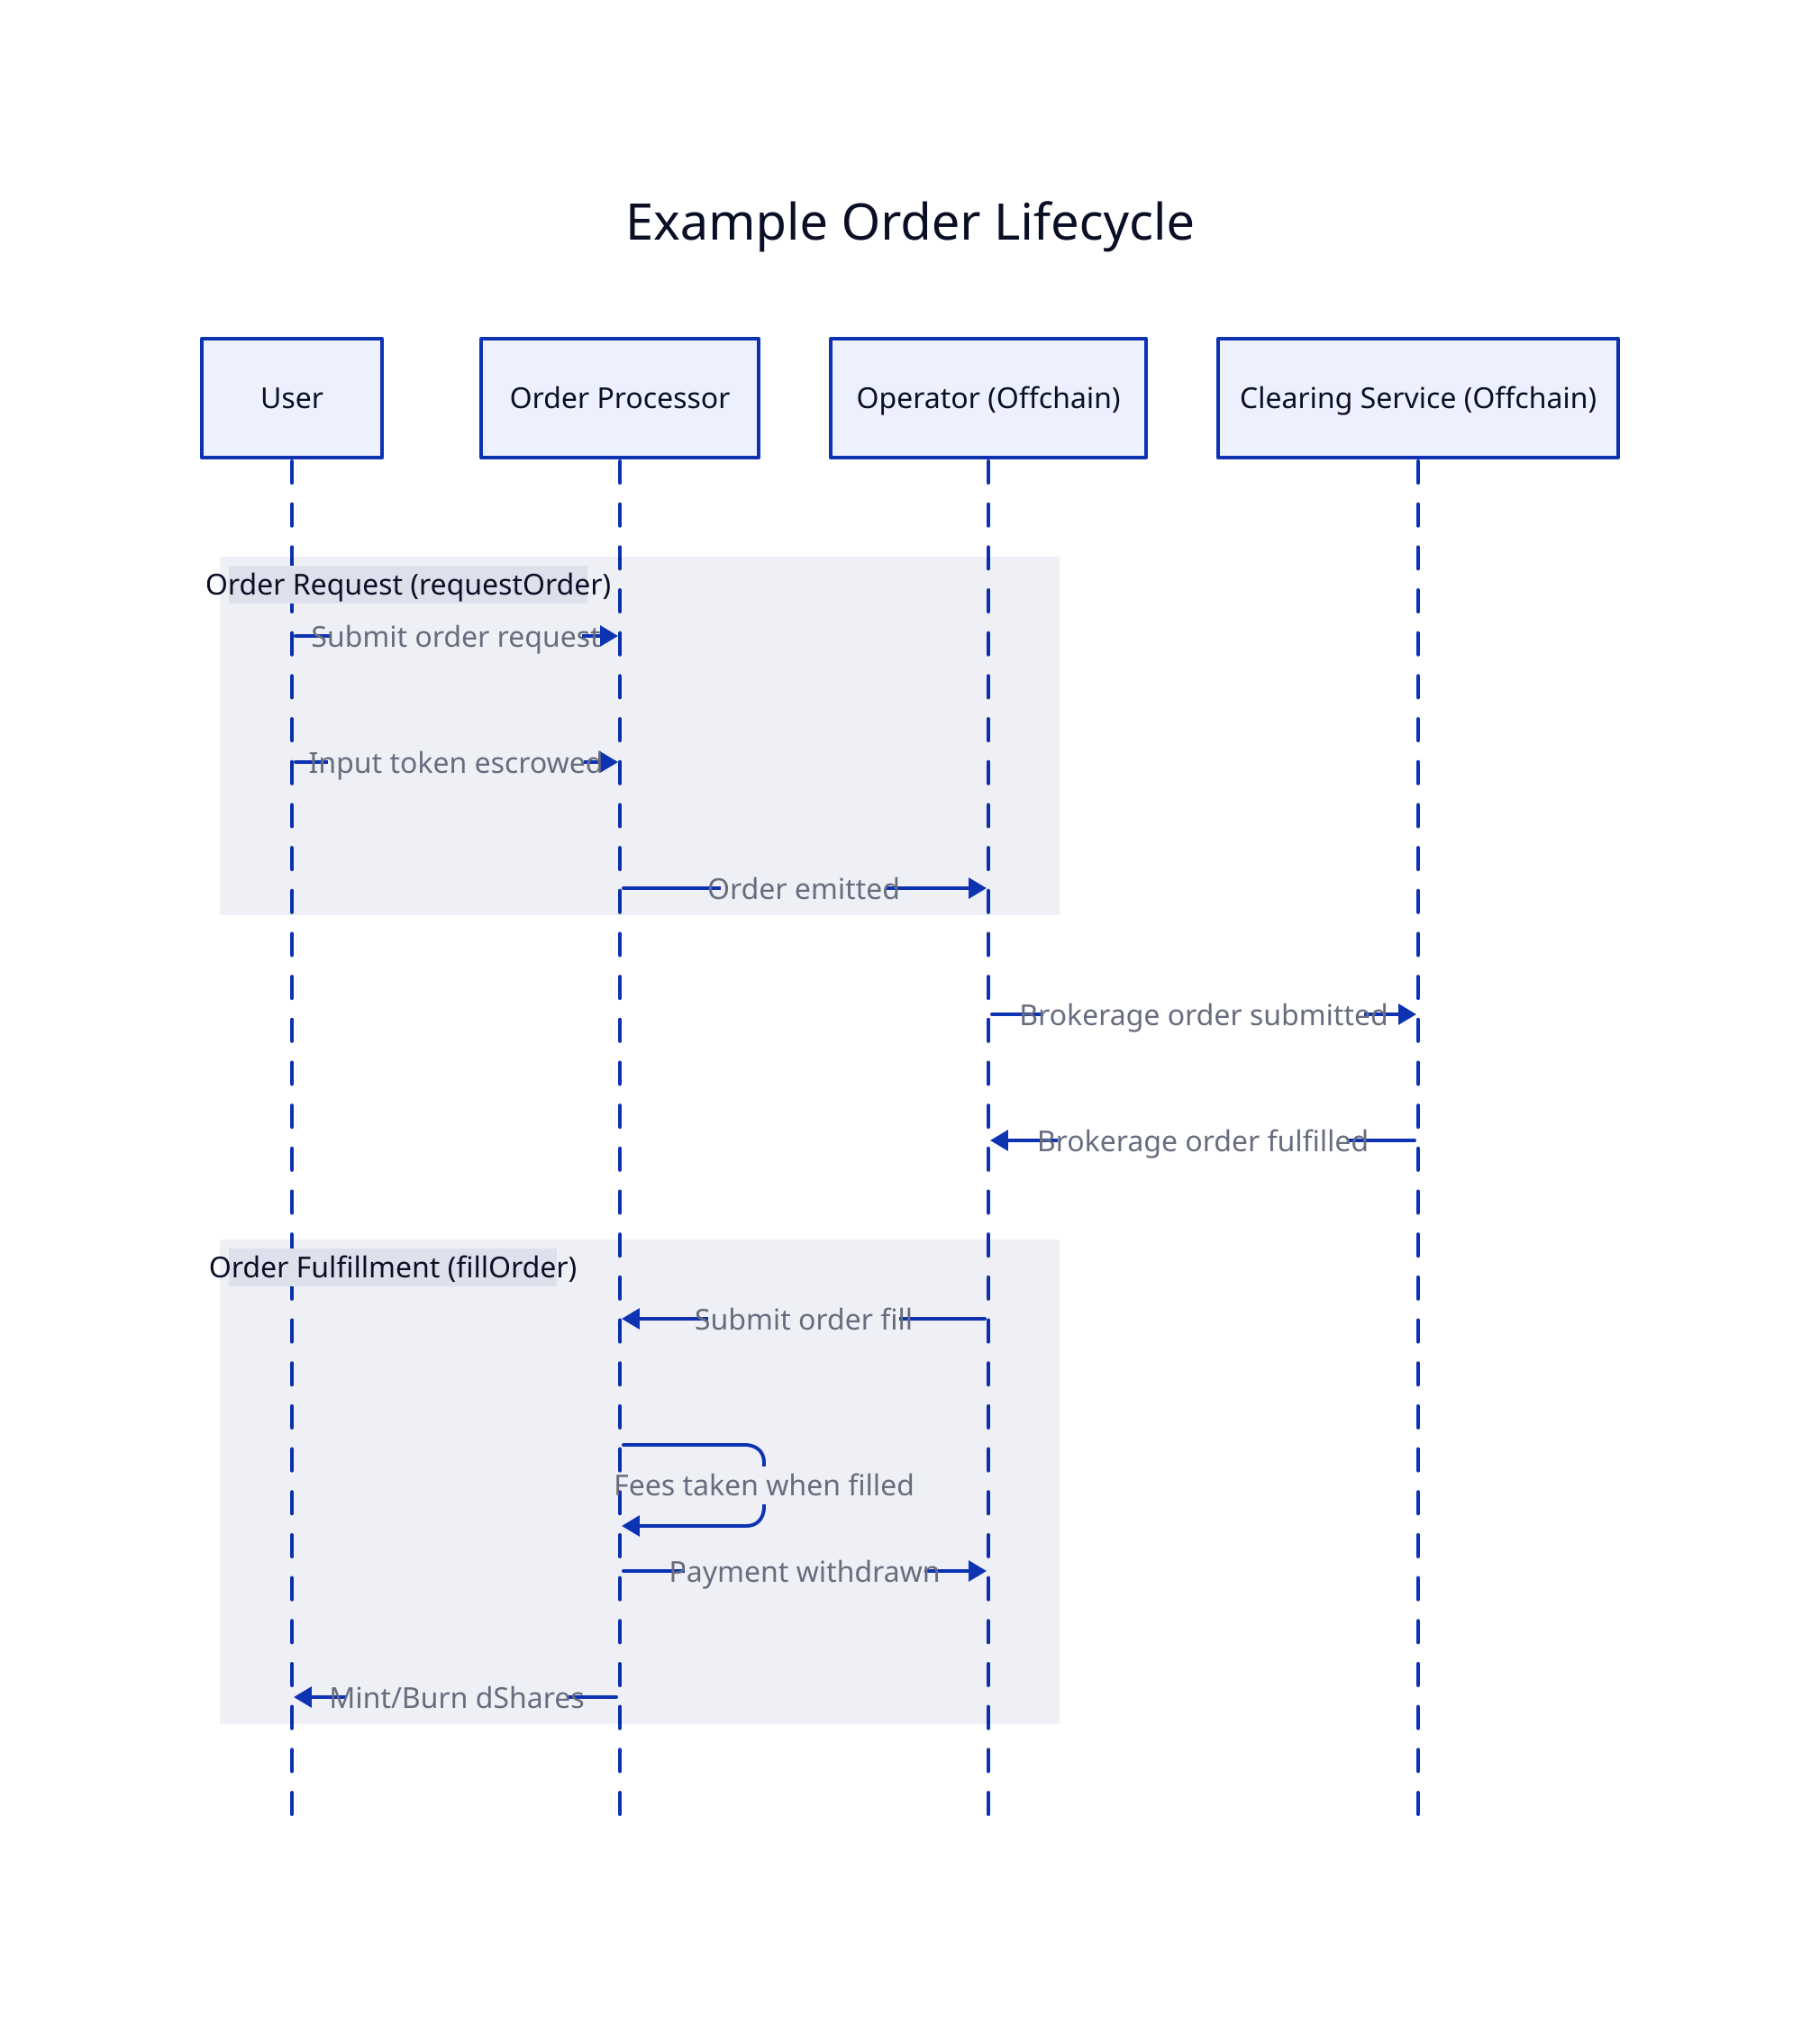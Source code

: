 Example Order Lifecycle: {
  shape: sequence_diagram

  user: User
  processor: Order Processor
  bot: Operator (Offchain)
  clearing: Clearing Service (Offchain)

  Order Request (requestOrder): {
    user -> processor: Submit order request
    user -> processor: Input token escrowed
    processor -> bot: Order emitted
  }
  bot -> clearing: Brokerage order submitted
  clearing -> bot: Brokerage order fulfilled
  Order Fulfillment (fillOrder): {
    bot -> processor: Submit order fill
    processor -> processor: Fees taken when filled
    processor -> bot: Payment withdrawn
    processor -> user: Mint/Burn dShares
  }
}